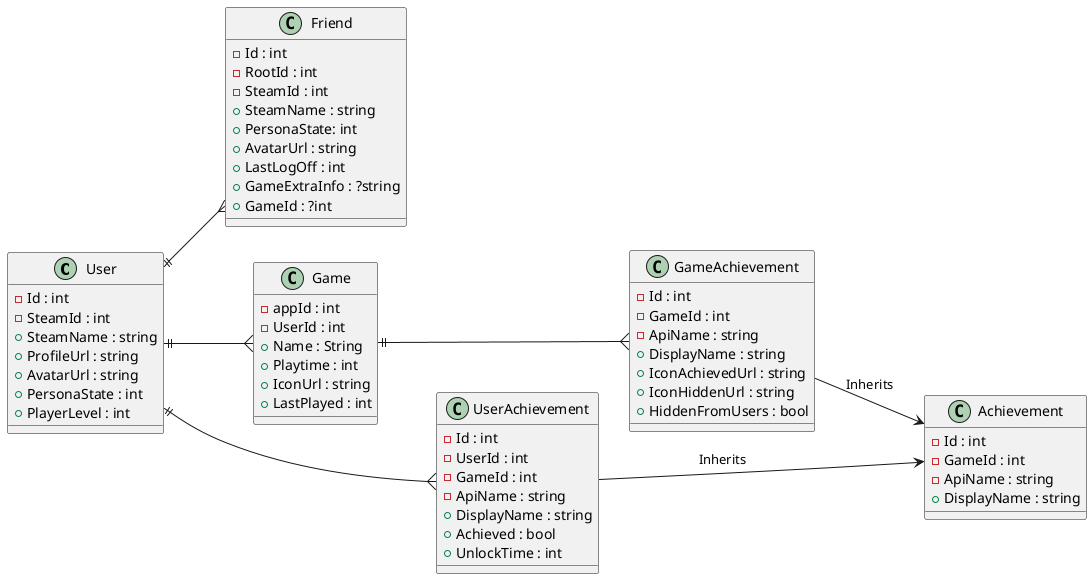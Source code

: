 @startuml

left to right direction

class User {
    - Id : int
    - SteamId : int
    + SteamName : string
    + ProfileUrl : string
    + AvatarUrl : string
    + PersonaState : int
    + PlayerLevel : int
}

class Friend {
    - Id : int
    - RootId : int
    - SteamId : int
    + SteamName : string
    + PersonaState: int
    + AvatarUrl : string
    + LastLogOff : int
    + GameExtraInfo : ?string
    + GameId : ?int

}

class Game {
    - appId : int
    - UserId : int
    + Name : String
    + Playtime : int
    + IconUrl : string
    + LastPlayed : int
}


class Achievement {
    - Id : int
    - GameId : int
    - ApiName : string
    + DisplayName : string
}

class GameAchievement {
    - Id : int
    - GameId : int
    - ApiName : string
    + DisplayName : string
    + IconAchievedUrl : string
    + IconHiddenUrl : string
    + HiddenFromUsers : bool
}

class UserAchievement {
    - Id : int
    - UserId : int
    - GameId : int
    - ApiName : string
    + DisplayName : string
    + Achieved : bool
    + UnlockTime : int
}


User ||--{ Game
Game ||--{ GameAchievement
User ||--{ UserAchievement
User ||--{ Friend

GameAchievement --> Achievement : Inherits
UserAchievement --> Achievement : Inherits


@enduml